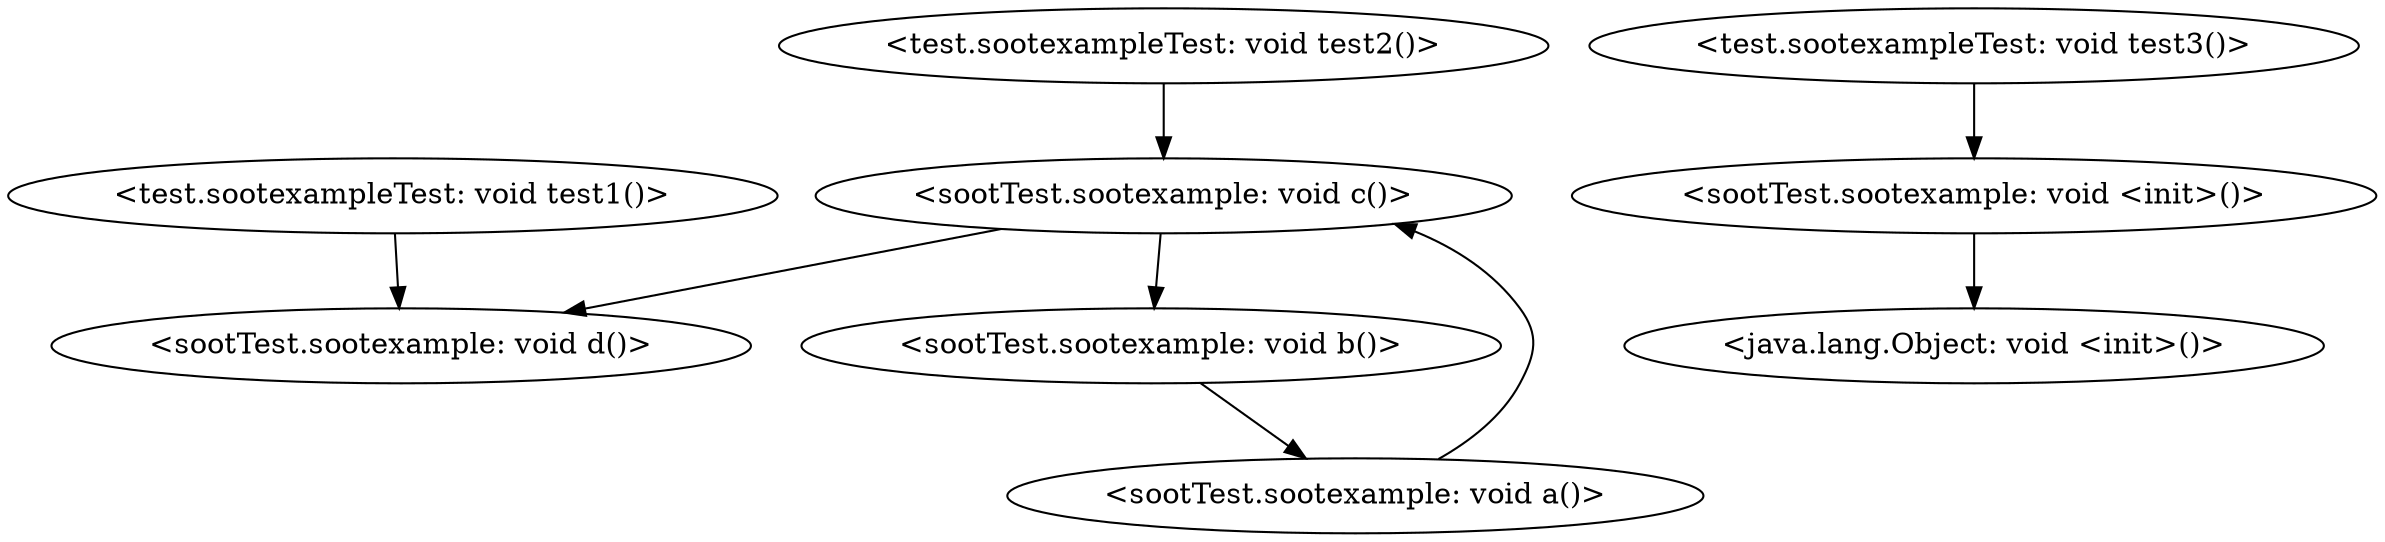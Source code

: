 digraph "call-graph" {
    "<test.sootexampleTest: void test1()>"
    "<sootTest.sootexample: void d()>"
    "<test.sootexampleTest: void test1()>"->"<sootTest.sootexample: void d()>";
    "<test.sootexampleTest: void test2()>"
    "<sootTest.sootexample: void c()>"
    "<test.sootexampleTest: void test2()>"->"<sootTest.sootexample: void c()>";
    "<test.sootexampleTest: void test3()>"
    "<sootTest.sootexample: void <init>()>"
    "<test.sootexampleTest: void test3()>"->"<sootTest.sootexample: void <init>()>";
    "<sootTest.sootexample: void b()>"
    "<sootTest.sootexample: void c()>"->"<sootTest.sootexample: void b()>";
    "<sootTest.sootexample: void c()>"->"<sootTest.sootexample: void d()>";
    "<java.lang.Object: void <init>()>"
    "<sootTest.sootexample: void <init>()>"->"<java.lang.Object: void <init>()>";
    "<sootTest.sootexample: void a()>"
    "<sootTest.sootexample: void b()>"->"<sootTest.sootexample: void a()>";
    "<sootTest.sootexample: void a()>"->"<sootTest.sootexample: void c()>";
}
